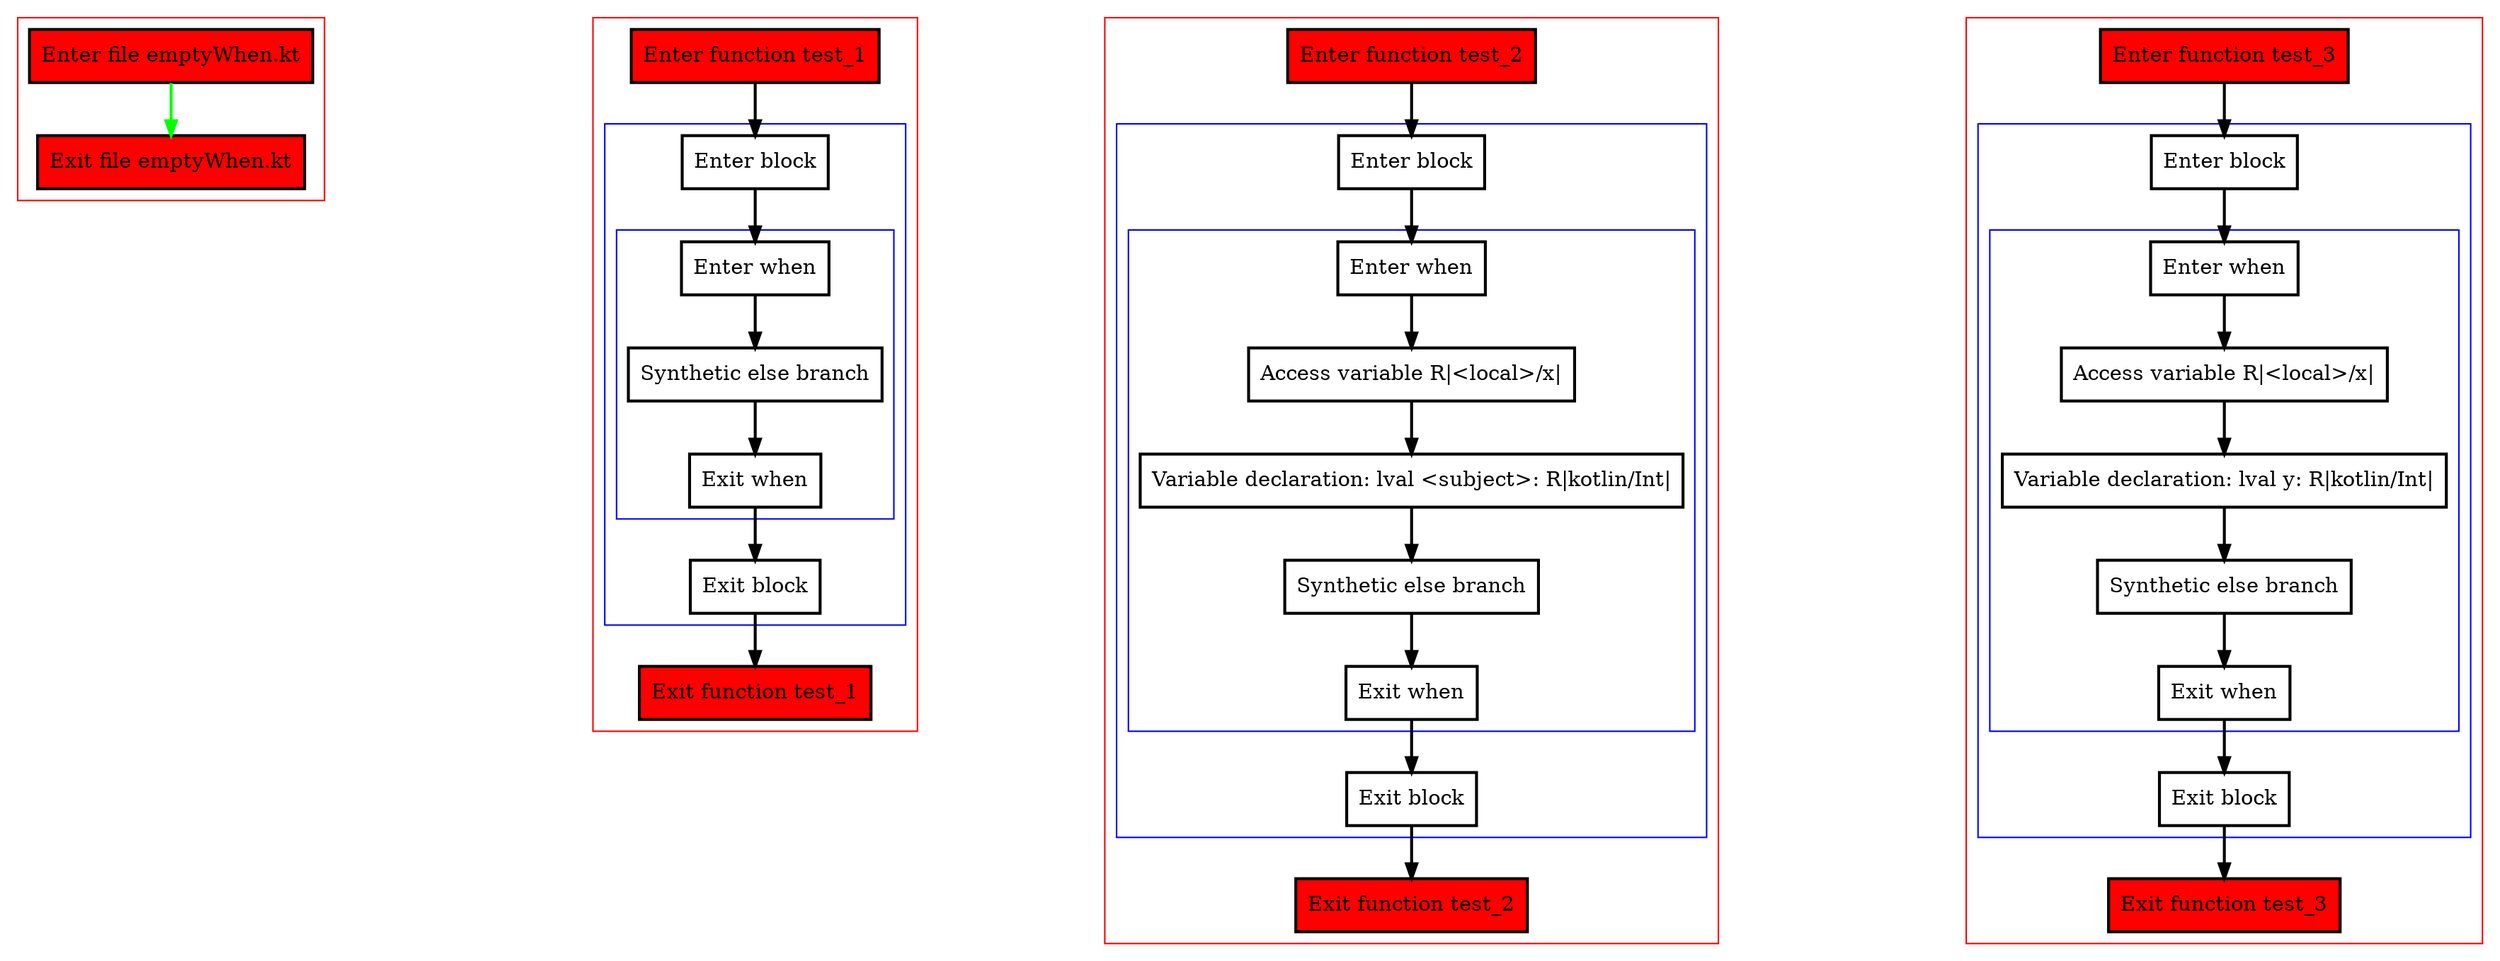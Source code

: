 digraph emptyWhen_kt {
    graph [nodesep=3]
    node [shape=box penwidth=2]
    edge [penwidth=2]

    subgraph cluster_0 {
        color=red
        0 [label="Enter file emptyWhen.kt" style="filled" fillcolor=red];
        1 [label="Exit file emptyWhen.kt" style="filled" fillcolor=red];
    }
    0 -> {1} [color=green];

    subgraph cluster_1 {
        color=red
        2 [label="Enter function test_1" style="filled" fillcolor=red];
        subgraph cluster_2 {
            color=blue
            3 [label="Enter block"];
            subgraph cluster_3 {
                color=blue
                4 [label="Enter when"];
                5 [label="Synthetic else branch"];
                6 [label="Exit when"];
            }
            7 [label="Exit block"];
        }
        8 [label="Exit function test_1" style="filled" fillcolor=red];
    }
    2 -> {3};
    3 -> {4};
    4 -> {5};
    5 -> {6};
    6 -> {7};
    7 -> {8};

    subgraph cluster_4 {
        color=red
        9 [label="Enter function test_2" style="filled" fillcolor=red];
        subgraph cluster_5 {
            color=blue
            10 [label="Enter block"];
            subgraph cluster_6 {
                color=blue
                11 [label="Enter when"];
                12 [label="Access variable R|<local>/x|"];
                13 [label="Variable declaration: lval <subject>: R|kotlin/Int|"];
                14 [label="Synthetic else branch"];
                15 [label="Exit when"];
            }
            16 [label="Exit block"];
        }
        17 [label="Exit function test_2" style="filled" fillcolor=red];
    }
    9 -> {10};
    10 -> {11};
    11 -> {12};
    12 -> {13};
    13 -> {14};
    14 -> {15};
    15 -> {16};
    16 -> {17};

    subgraph cluster_7 {
        color=red
        18 [label="Enter function test_3" style="filled" fillcolor=red];
        subgraph cluster_8 {
            color=blue
            19 [label="Enter block"];
            subgraph cluster_9 {
                color=blue
                20 [label="Enter when"];
                21 [label="Access variable R|<local>/x|"];
                22 [label="Variable declaration: lval y: R|kotlin/Int|"];
                23 [label="Synthetic else branch"];
                24 [label="Exit when"];
            }
            25 [label="Exit block"];
        }
        26 [label="Exit function test_3" style="filled" fillcolor=red];
    }
    18 -> {19};
    19 -> {20};
    20 -> {21};
    21 -> {22};
    22 -> {23};
    23 -> {24};
    24 -> {25};
    25 -> {26};

}

